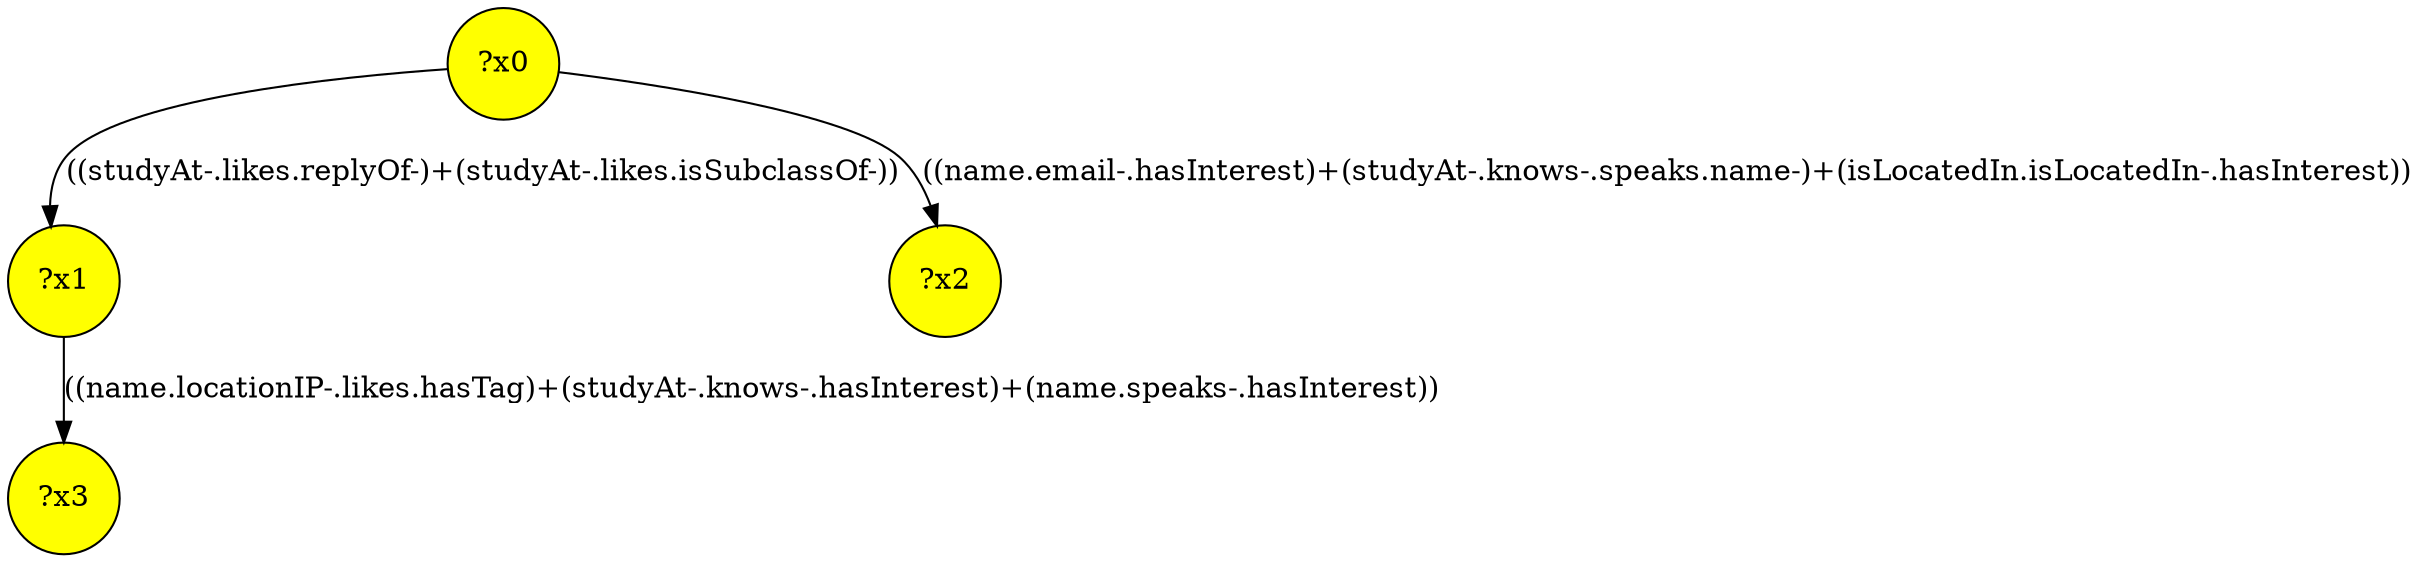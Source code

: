 digraph g {
	x3 [fillcolor="yellow", style="filled," shape=circle, label="?x3"];
	x1 [fillcolor="yellow", style="filled," shape=circle, label="?x1"];
	x2 [fillcolor="yellow", style="filled," shape=circle, label="?x2"];
	x0 [fillcolor="yellow", style="filled," shape=circle, label="?x0"];
	x0 -> x1 [label="((studyAt-.likes.replyOf-)+(studyAt-.likes.isSubclassOf-))"];
	x0 -> x2 [label="((name.email-.hasInterest)+(studyAt-.knows-.speaks.name-)+(isLocatedIn.isLocatedIn-.hasInterest))"];
	x1 -> x3 [label="((name.locationIP-.likes.hasTag)+(studyAt-.knows-.hasInterest)+(name.speaks-.hasInterest))"];
}
